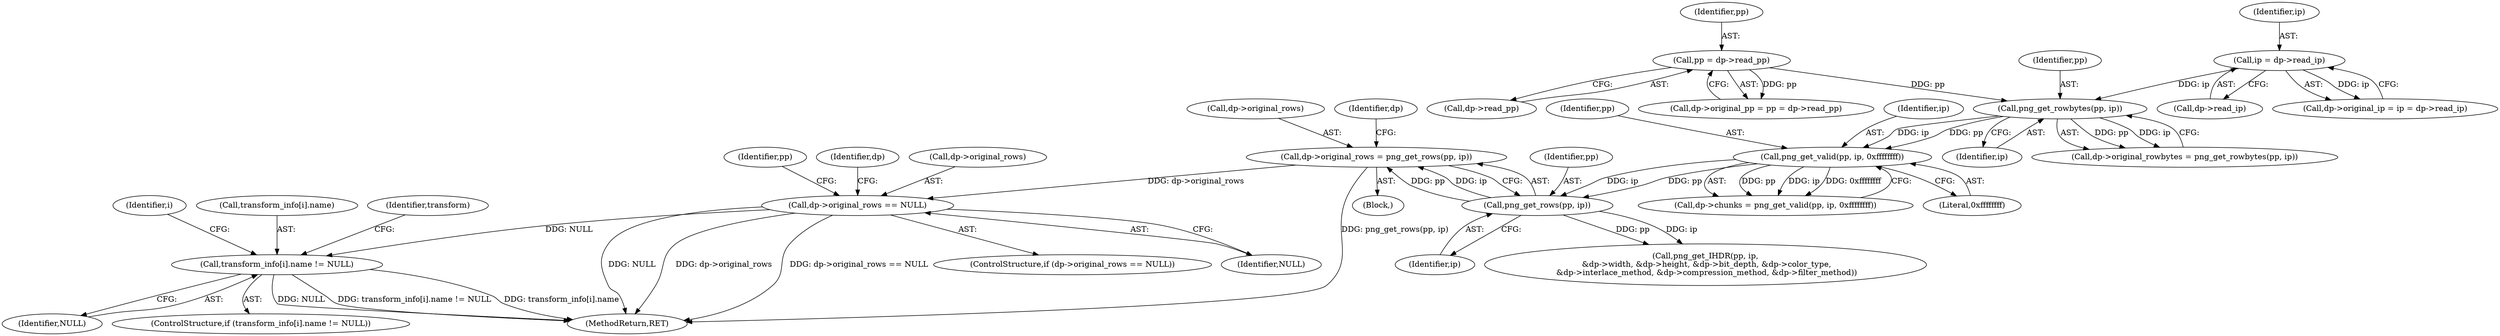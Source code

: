 digraph "0_Android_9d4853418ab2f754c2b63e091c29c5529b8b86ca_25@array" {
"1000280" [label="(Call,transform_info[i].name != NULL)"];
"1000196" [label="(Call,dp->original_rows == NULL)"];
"1000188" [label="(Call,dp->original_rows = png_get_rows(pp, ip))"];
"1000192" [label="(Call,png_get_rows(pp, ip))"];
"1000172" [label="(Call,png_get_valid(pp, ip, 0xffffffff))"];
"1000155" [label="(Call,png_get_rowbytes(pp, ip))"];
"1000126" [label="(Call,pp = dp->read_pp)"];
"1000141" [label="(Call,ip = dp->read_ip)"];
"1000168" [label="(Call,dp->chunks = png_get_valid(pp, ip, 0xffffffff))"];
"1000128" [label="(Call,dp->read_pp)"];
"1000142" [label="(Identifier,ip)"];
"1000189" [label="(Call,dp->original_rows)"];
"1000195" [label="(ControlStructure,if (dp->original_rows == NULL))"];
"1000280" [label="(Call,transform_info[i].name != NULL)"];
"1000110" [label="(Block,)"];
"1000193" [label="(Identifier,pp)"];
"1000175" [label="(Literal,0xffffffff)"];
"1000208" [label="(Identifier,pp)"];
"1000278" [label="(Identifier,i)"];
"1000196" [label="(Call,dp->original_rows == NULL)"];
"1000155" [label="(Call,png_get_rowbytes(pp, ip))"];
"1000122" [label="(Call,dp->original_pp = pp = dp->read_pp)"];
"1000174" [label="(Identifier,ip)"];
"1000192" [label="(Call,png_get_rows(pp, ip))"];
"1000202" [label="(Identifier,dp)"];
"1000200" [label="(Identifier,NULL)"];
"1000151" [label="(Call,dp->original_rowbytes = png_get_rowbytes(pp, ip))"];
"1000388" [label="(MethodReturn,RET)"];
"1000281" [label="(Call,transform_info[i].name)"];
"1000143" [label="(Call,dp->read_ip)"];
"1000290" [label="(Identifier,transform)"];
"1000137" [label="(Call,dp->original_ip = ip = dp->read_ip)"];
"1000173" [label="(Identifier,pp)"];
"1000127" [label="(Identifier,pp)"];
"1000207" [label="(Call,png_get_IHDR(pp, ip,\n &dp->width, &dp->height, &dp->bit_depth, &dp->color_type,\n &dp->interlace_method, &dp->compression_method, &dp->filter_method))"];
"1000141" [label="(Call,ip = dp->read_ip)"];
"1000198" [label="(Identifier,dp)"];
"1000156" [label="(Identifier,pp)"];
"1000286" [label="(Identifier,NULL)"];
"1000194" [label="(Identifier,ip)"];
"1000126" [label="(Call,pp = dp->read_pp)"];
"1000279" [label="(ControlStructure,if (transform_info[i].name != NULL))"];
"1000157" [label="(Identifier,ip)"];
"1000188" [label="(Call,dp->original_rows = png_get_rows(pp, ip))"];
"1000197" [label="(Call,dp->original_rows)"];
"1000172" [label="(Call,png_get_valid(pp, ip, 0xffffffff))"];
"1000280" -> "1000279"  [label="AST: "];
"1000280" -> "1000286"  [label="CFG: "];
"1000281" -> "1000280"  [label="AST: "];
"1000286" -> "1000280"  [label="AST: "];
"1000290" -> "1000280"  [label="CFG: "];
"1000278" -> "1000280"  [label="CFG: "];
"1000280" -> "1000388"  [label="DDG: NULL"];
"1000280" -> "1000388"  [label="DDG: transform_info[i].name != NULL"];
"1000280" -> "1000388"  [label="DDG: transform_info[i].name"];
"1000196" -> "1000280"  [label="DDG: NULL"];
"1000196" -> "1000195"  [label="AST: "];
"1000196" -> "1000200"  [label="CFG: "];
"1000197" -> "1000196"  [label="AST: "];
"1000200" -> "1000196"  [label="AST: "];
"1000202" -> "1000196"  [label="CFG: "];
"1000208" -> "1000196"  [label="CFG: "];
"1000196" -> "1000388"  [label="DDG: NULL"];
"1000196" -> "1000388"  [label="DDG: dp->original_rows"];
"1000196" -> "1000388"  [label="DDG: dp->original_rows == NULL"];
"1000188" -> "1000196"  [label="DDG: dp->original_rows"];
"1000188" -> "1000110"  [label="AST: "];
"1000188" -> "1000192"  [label="CFG: "];
"1000189" -> "1000188"  [label="AST: "];
"1000192" -> "1000188"  [label="AST: "];
"1000198" -> "1000188"  [label="CFG: "];
"1000188" -> "1000388"  [label="DDG: png_get_rows(pp, ip)"];
"1000192" -> "1000188"  [label="DDG: pp"];
"1000192" -> "1000188"  [label="DDG: ip"];
"1000192" -> "1000194"  [label="CFG: "];
"1000193" -> "1000192"  [label="AST: "];
"1000194" -> "1000192"  [label="AST: "];
"1000172" -> "1000192"  [label="DDG: pp"];
"1000172" -> "1000192"  [label="DDG: ip"];
"1000192" -> "1000207"  [label="DDG: pp"];
"1000192" -> "1000207"  [label="DDG: ip"];
"1000172" -> "1000168"  [label="AST: "];
"1000172" -> "1000175"  [label="CFG: "];
"1000173" -> "1000172"  [label="AST: "];
"1000174" -> "1000172"  [label="AST: "];
"1000175" -> "1000172"  [label="AST: "];
"1000168" -> "1000172"  [label="CFG: "];
"1000172" -> "1000168"  [label="DDG: pp"];
"1000172" -> "1000168"  [label="DDG: ip"];
"1000172" -> "1000168"  [label="DDG: 0xffffffff"];
"1000155" -> "1000172"  [label="DDG: pp"];
"1000155" -> "1000172"  [label="DDG: ip"];
"1000155" -> "1000151"  [label="AST: "];
"1000155" -> "1000157"  [label="CFG: "];
"1000156" -> "1000155"  [label="AST: "];
"1000157" -> "1000155"  [label="AST: "];
"1000151" -> "1000155"  [label="CFG: "];
"1000155" -> "1000151"  [label="DDG: pp"];
"1000155" -> "1000151"  [label="DDG: ip"];
"1000126" -> "1000155"  [label="DDG: pp"];
"1000141" -> "1000155"  [label="DDG: ip"];
"1000126" -> "1000122"  [label="AST: "];
"1000126" -> "1000128"  [label="CFG: "];
"1000127" -> "1000126"  [label="AST: "];
"1000128" -> "1000126"  [label="AST: "];
"1000122" -> "1000126"  [label="CFG: "];
"1000126" -> "1000122"  [label="DDG: pp"];
"1000141" -> "1000137"  [label="AST: "];
"1000141" -> "1000143"  [label="CFG: "];
"1000142" -> "1000141"  [label="AST: "];
"1000143" -> "1000141"  [label="AST: "];
"1000137" -> "1000141"  [label="CFG: "];
"1000141" -> "1000137"  [label="DDG: ip"];
}
